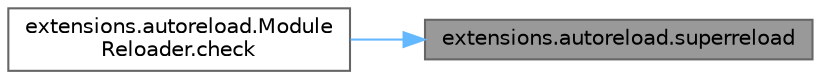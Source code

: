 digraph "extensions.autoreload.superreload"
{
 // LATEX_PDF_SIZE
  bgcolor="transparent";
  edge [fontname=Helvetica,fontsize=10,labelfontname=Helvetica,labelfontsize=10];
  node [fontname=Helvetica,fontsize=10,shape=box,height=0.2,width=0.4];
  rankdir="RL";
  Node1 [id="Node000001",label="extensions.autoreload.superreload",height=0.2,width=0.4,color="gray40", fillcolor="grey60", style="filled", fontcolor="black",tooltip=" "];
  Node1 -> Node2 [id="edge1_Node000001_Node000002",dir="back",color="steelblue1",style="solid",tooltip=" "];
  Node2 [id="Node000002",label="extensions.autoreload.Module\lReloader.check",height=0.2,width=0.4,color="grey40", fillcolor="white", style="filled",URL="$classextensions_1_1autoreload_1_1_module_reloader.html#a73e067179127e0e8fb3620ed6dc309a0",tooltip=" "];
}
